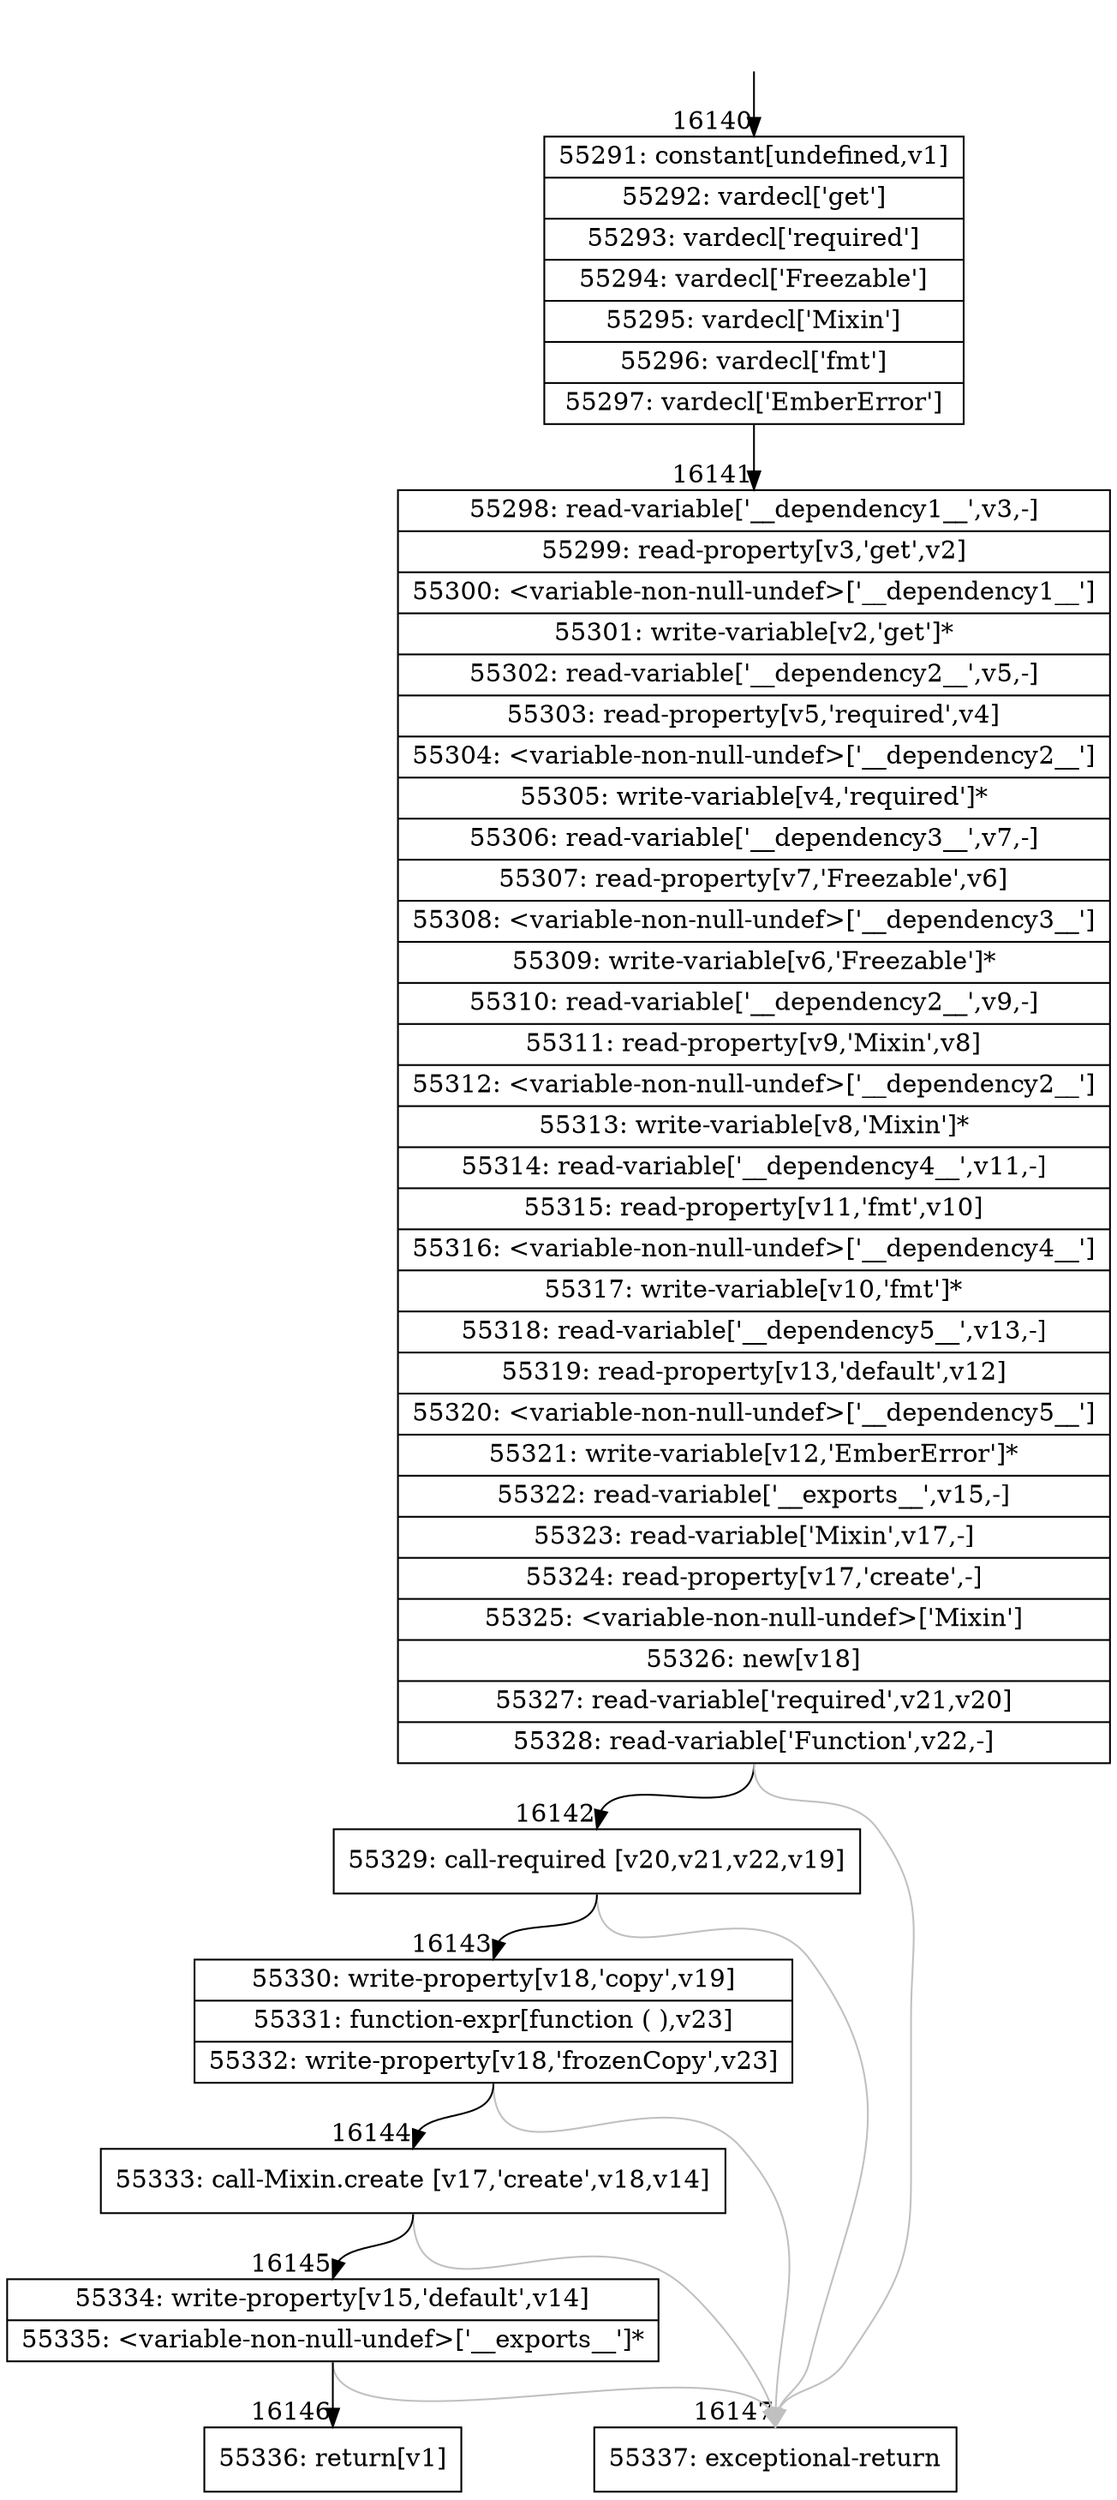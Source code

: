 digraph {
rankdir="TD"
BB_entry1367[shape=none,label=""];
BB_entry1367 -> BB16140 [tailport=s, headport=n, headlabel="    16140"]
BB16140 [shape=record label="{55291: constant[undefined,v1]|55292: vardecl['get']|55293: vardecl['required']|55294: vardecl['Freezable']|55295: vardecl['Mixin']|55296: vardecl['fmt']|55297: vardecl['EmberError']}" ] 
BB16140 -> BB16141 [tailport=s, headport=n, headlabel="      16141"]
BB16141 [shape=record label="{55298: read-variable['__dependency1__',v3,-]|55299: read-property[v3,'get',v2]|55300: \<variable-non-null-undef\>['__dependency1__']|55301: write-variable[v2,'get']*|55302: read-variable['__dependency2__',v5,-]|55303: read-property[v5,'required',v4]|55304: \<variable-non-null-undef\>['__dependency2__']|55305: write-variable[v4,'required']*|55306: read-variable['__dependency3__',v7,-]|55307: read-property[v7,'Freezable',v6]|55308: \<variable-non-null-undef\>['__dependency3__']|55309: write-variable[v6,'Freezable']*|55310: read-variable['__dependency2__',v9,-]|55311: read-property[v9,'Mixin',v8]|55312: \<variable-non-null-undef\>['__dependency2__']|55313: write-variable[v8,'Mixin']*|55314: read-variable['__dependency4__',v11,-]|55315: read-property[v11,'fmt',v10]|55316: \<variable-non-null-undef\>['__dependency4__']|55317: write-variable[v10,'fmt']*|55318: read-variable['__dependency5__',v13,-]|55319: read-property[v13,'default',v12]|55320: \<variable-non-null-undef\>['__dependency5__']|55321: write-variable[v12,'EmberError']*|55322: read-variable['__exports__',v15,-]|55323: read-variable['Mixin',v17,-]|55324: read-property[v17,'create',-]|55325: \<variable-non-null-undef\>['Mixin']|55326: new[v18]|55327: read-variable['required',v21,v20]|55328: read-variable['Function',v22,-]}" ] 
BB16141 -> BB16142 [tailport=s, headport=n, headlabel="      16142"]
BB16141 -> BB16147 [tailport=s, headport=n, color=gray, headlabel="      16147"]
BB16142 [shape=record label="{55329: call-required [v20,v21,v22,v19]}" ] 
BB16142 -> BB16143 [tailport=s, headport=n, headlabel="      16143"]
BB16142 -> BB16147 [tailport=s, headport=n, color=gray]
BB16143 [shape=record label="{55330: write-property[v18,'copy',v19]|55331: function-expr[function ( ),v23]|55332: write-property[v18,'frozenCopy',v23]}" ] 
BB16143 -> BB16144 [tailport=s, headport=n, headlabel="      16144"]
BB16143 -> BB16147 [tailport=s, headport=n, color=gray]
BB16144 [shape=record label="{55333: call-Mixin.create [v17,'create',v18,v14]}" ] 
BB16144 -> BB16145 [tailport=s, headport=n, headlabel="      16145"]
BB16144 -> BB16147 [tailport=s, headport=n, color=gray]
BB16145 [shape=record label="{55334: write-property[v15,'default',v14]|55335: \<variable-non-null-undef\>['__exports__']*}" ] 
BB16145 -> BB16146 [tailport=s, headport=n, headlabel="      16146"]
BB16145 -> BB16147 [tailport=s, headport=n, color=gray]
BB16146 [shape=record label="{55336: return[v1]}" ] 
BB16147 [shape=record label="{55337: exceptional-return}" ] 
//#$~ 29969
}
